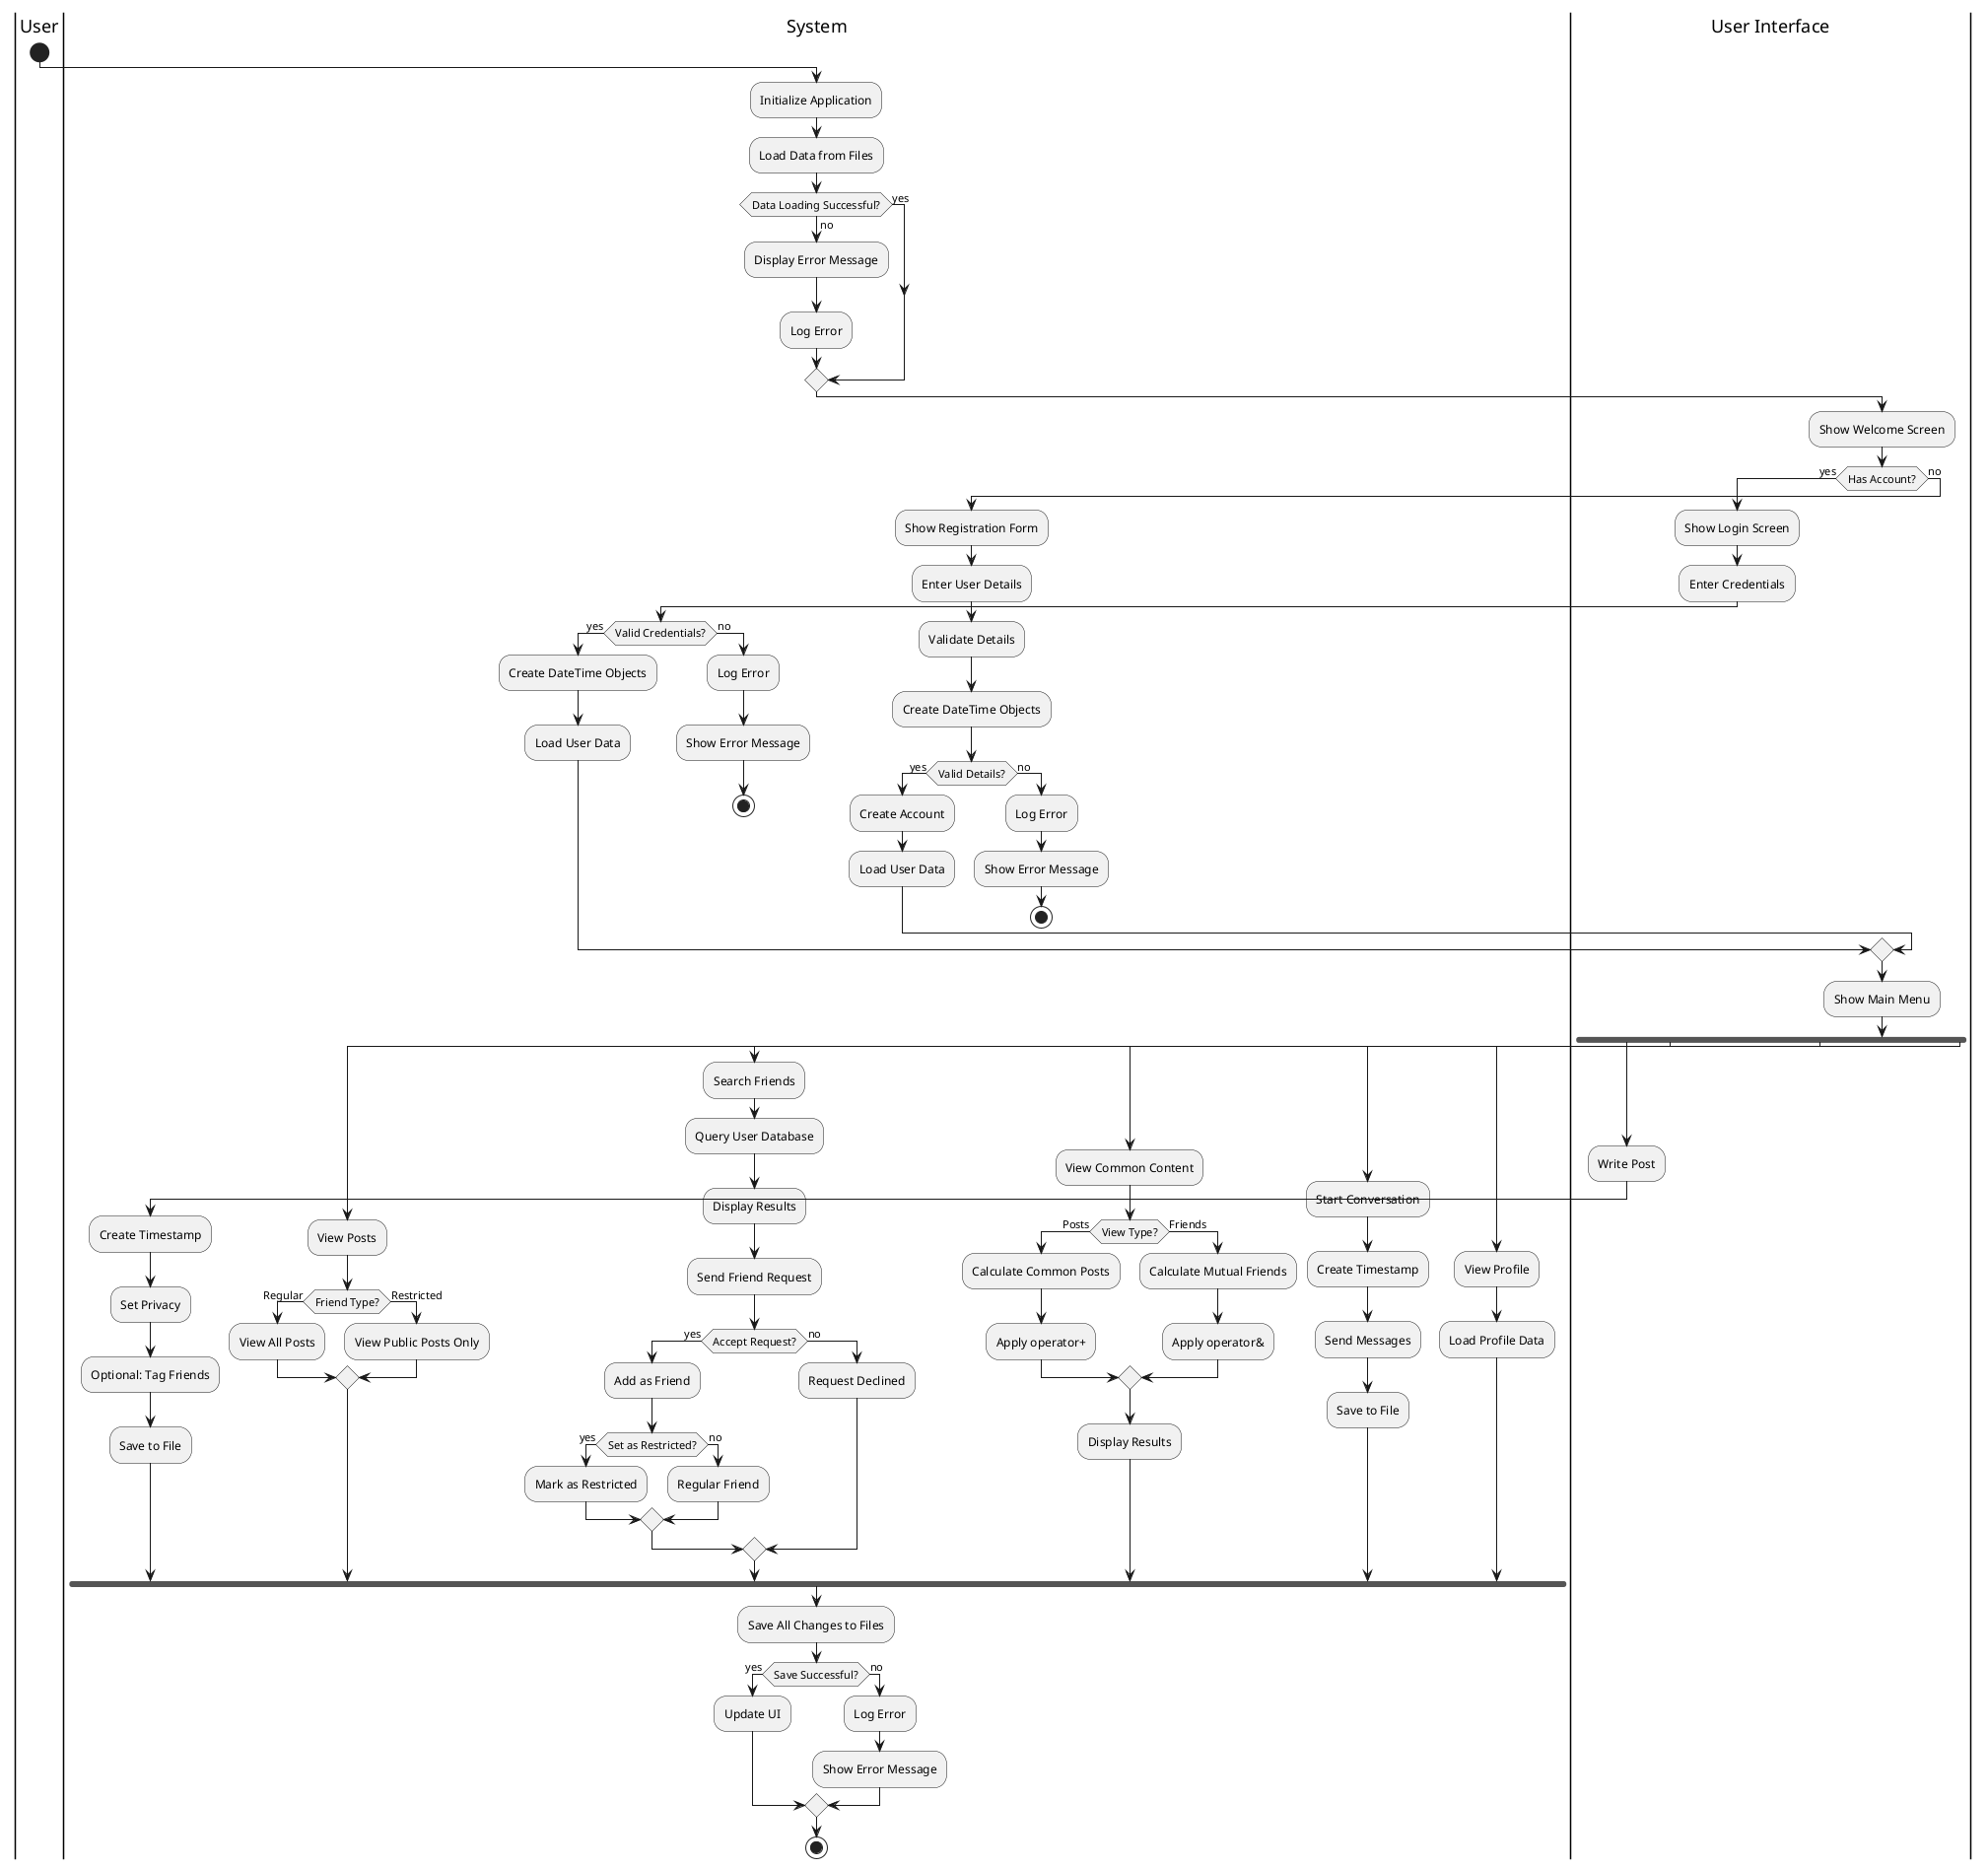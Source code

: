 @startuml Facebook Management System - Activity Flow

|User|
start

|System|
:Initialize Application;
:Load Data from Files;

if (Data Loading Successful?) then (yes)
else (no)
    :Display Error Message;
    :Log Error;
endif

|User Interface|
:Show Welcome Screen;

if (Has Account?) then (yes)
    :Show Login Screen;
    :Enter Credentials;
    
    |System|
    if (Valid Credentials?) then (yes)
        :Create DateTime Objects;
        :Load User Data;
    else (no)
        :Log Error;
        :Show Error Message;
        stop
    endif
else (no)
    :Show Registration Form;
    :Enter User Details;
    
    |System|
    :Validate Details;
    :Create DateTime Objects;
    if (Valid Details?) then (yes)
        :Create Account;
        :Load User Data;
    else (no)
        :Log Error;
        :Show Error Message;
        stop
    endif
endif

|User Interface|
:Show Main Menu;

fork
    :Write Post;
    |System|
    :Create Timestamp;
    :Set Privacy;
    :Optional: Tag Friends;
    :Save to File;
fork again
    :View Posts;
    |System|
    if (Friend Type?) then (Regular)
        :View All Posts;
    else (Restricted)
        :View Public Posts Only;
    endif
fork again
    :Search Friends;
    |System|
    :Query User Database;
    :Display Results;
    :Send Friend Request;
    if (Accept Request?) then (yes)
        :Add as Friend;
        if (Set as Restricted?) then (yes)
            :Mark as Restricted;
        else (no)
            :Regular Friend;
        endif
    else (no)
        :Request Declined;
    endif
fork again
    :View Common Content;
    |System|
    if (View Type?) then (Posts)
        :Calculate Common Posts;
        :Apply operator+;
    else (Friends)
        :Calculate Mutual Friends;
        :Apply operator&;
    endif
    :Display Results;
fork again
    :Start Conversation;
    |System|
    :Create Timestamp;
    :Send Messages;
    :Save to File;
fork again
    :View Profile;
    |System|
    :Load Profile Data;
end fork

|System|
:Save All Changes to Files;

if (Save Successful?) then (yes)
    :Update UI;
else (no)
    :Log Error;
    :Show Error Message;
endif

stop

@enduml
